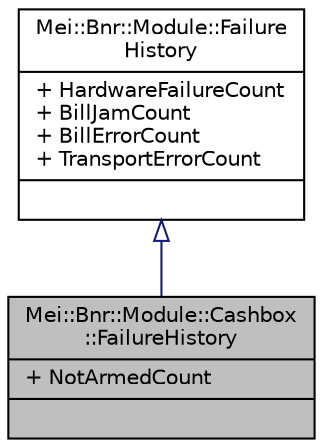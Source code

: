 digraph "Mei::Bnr::Module::Cashbox::FailureHistory"
{
  edge [fontname="Helvetica",fontsize="10",labelfontname="Helvetica",labelfontsize="10"];
  node [fontname="Helvetica",fontsize="10",shape=record];
  Node1 [label="{Mei::Bnr::Module::Cashbox\l::FailureHistory\n|+ NotArmedCount\l|}",height=0.2,width=0.4,color="black", fillcolor="grey75", style="filled", fontcolor="black"];
  Node2 -> Node1 [dir="back",color="midnightblue",fontsize="10",style="solid",arrowtail="onormal",fontname="Helvetica"];
  Node2 [label="{Mei::Bnr::Module::Failure\lHistory\n|+ HardwareFailureCount\l+ BillJamCount\l+ BillErrorCount\l+ TransportErrorCount\l|}",height=0.2,width=0.4,color="black", fillcolor="white", style="filled",URL="$a00082.html",tooltip="Module::FailureHistory. "];
}
